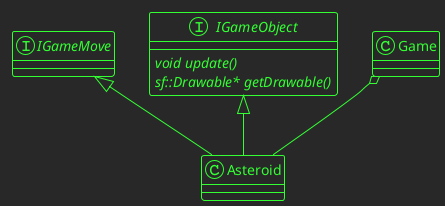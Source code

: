 @startuml
'!theme sketchy-outline
'!theme blueprint
'!theme cerulean-outline
'!theme amiga
'!theme materia-outline
'!theme plain
!theme crt-green


interface IGameMove{
    {abstract} 
}


interface IGameObject{
    {abstract} void update()
    {abstract} sf::Drawable* getDrawable()
}

class Asteroid{

}

class Game{
}

IGameObject <|-- Asteroid
IGameMove <|-- Asteroid
Game o-- Asteroid


@enduml